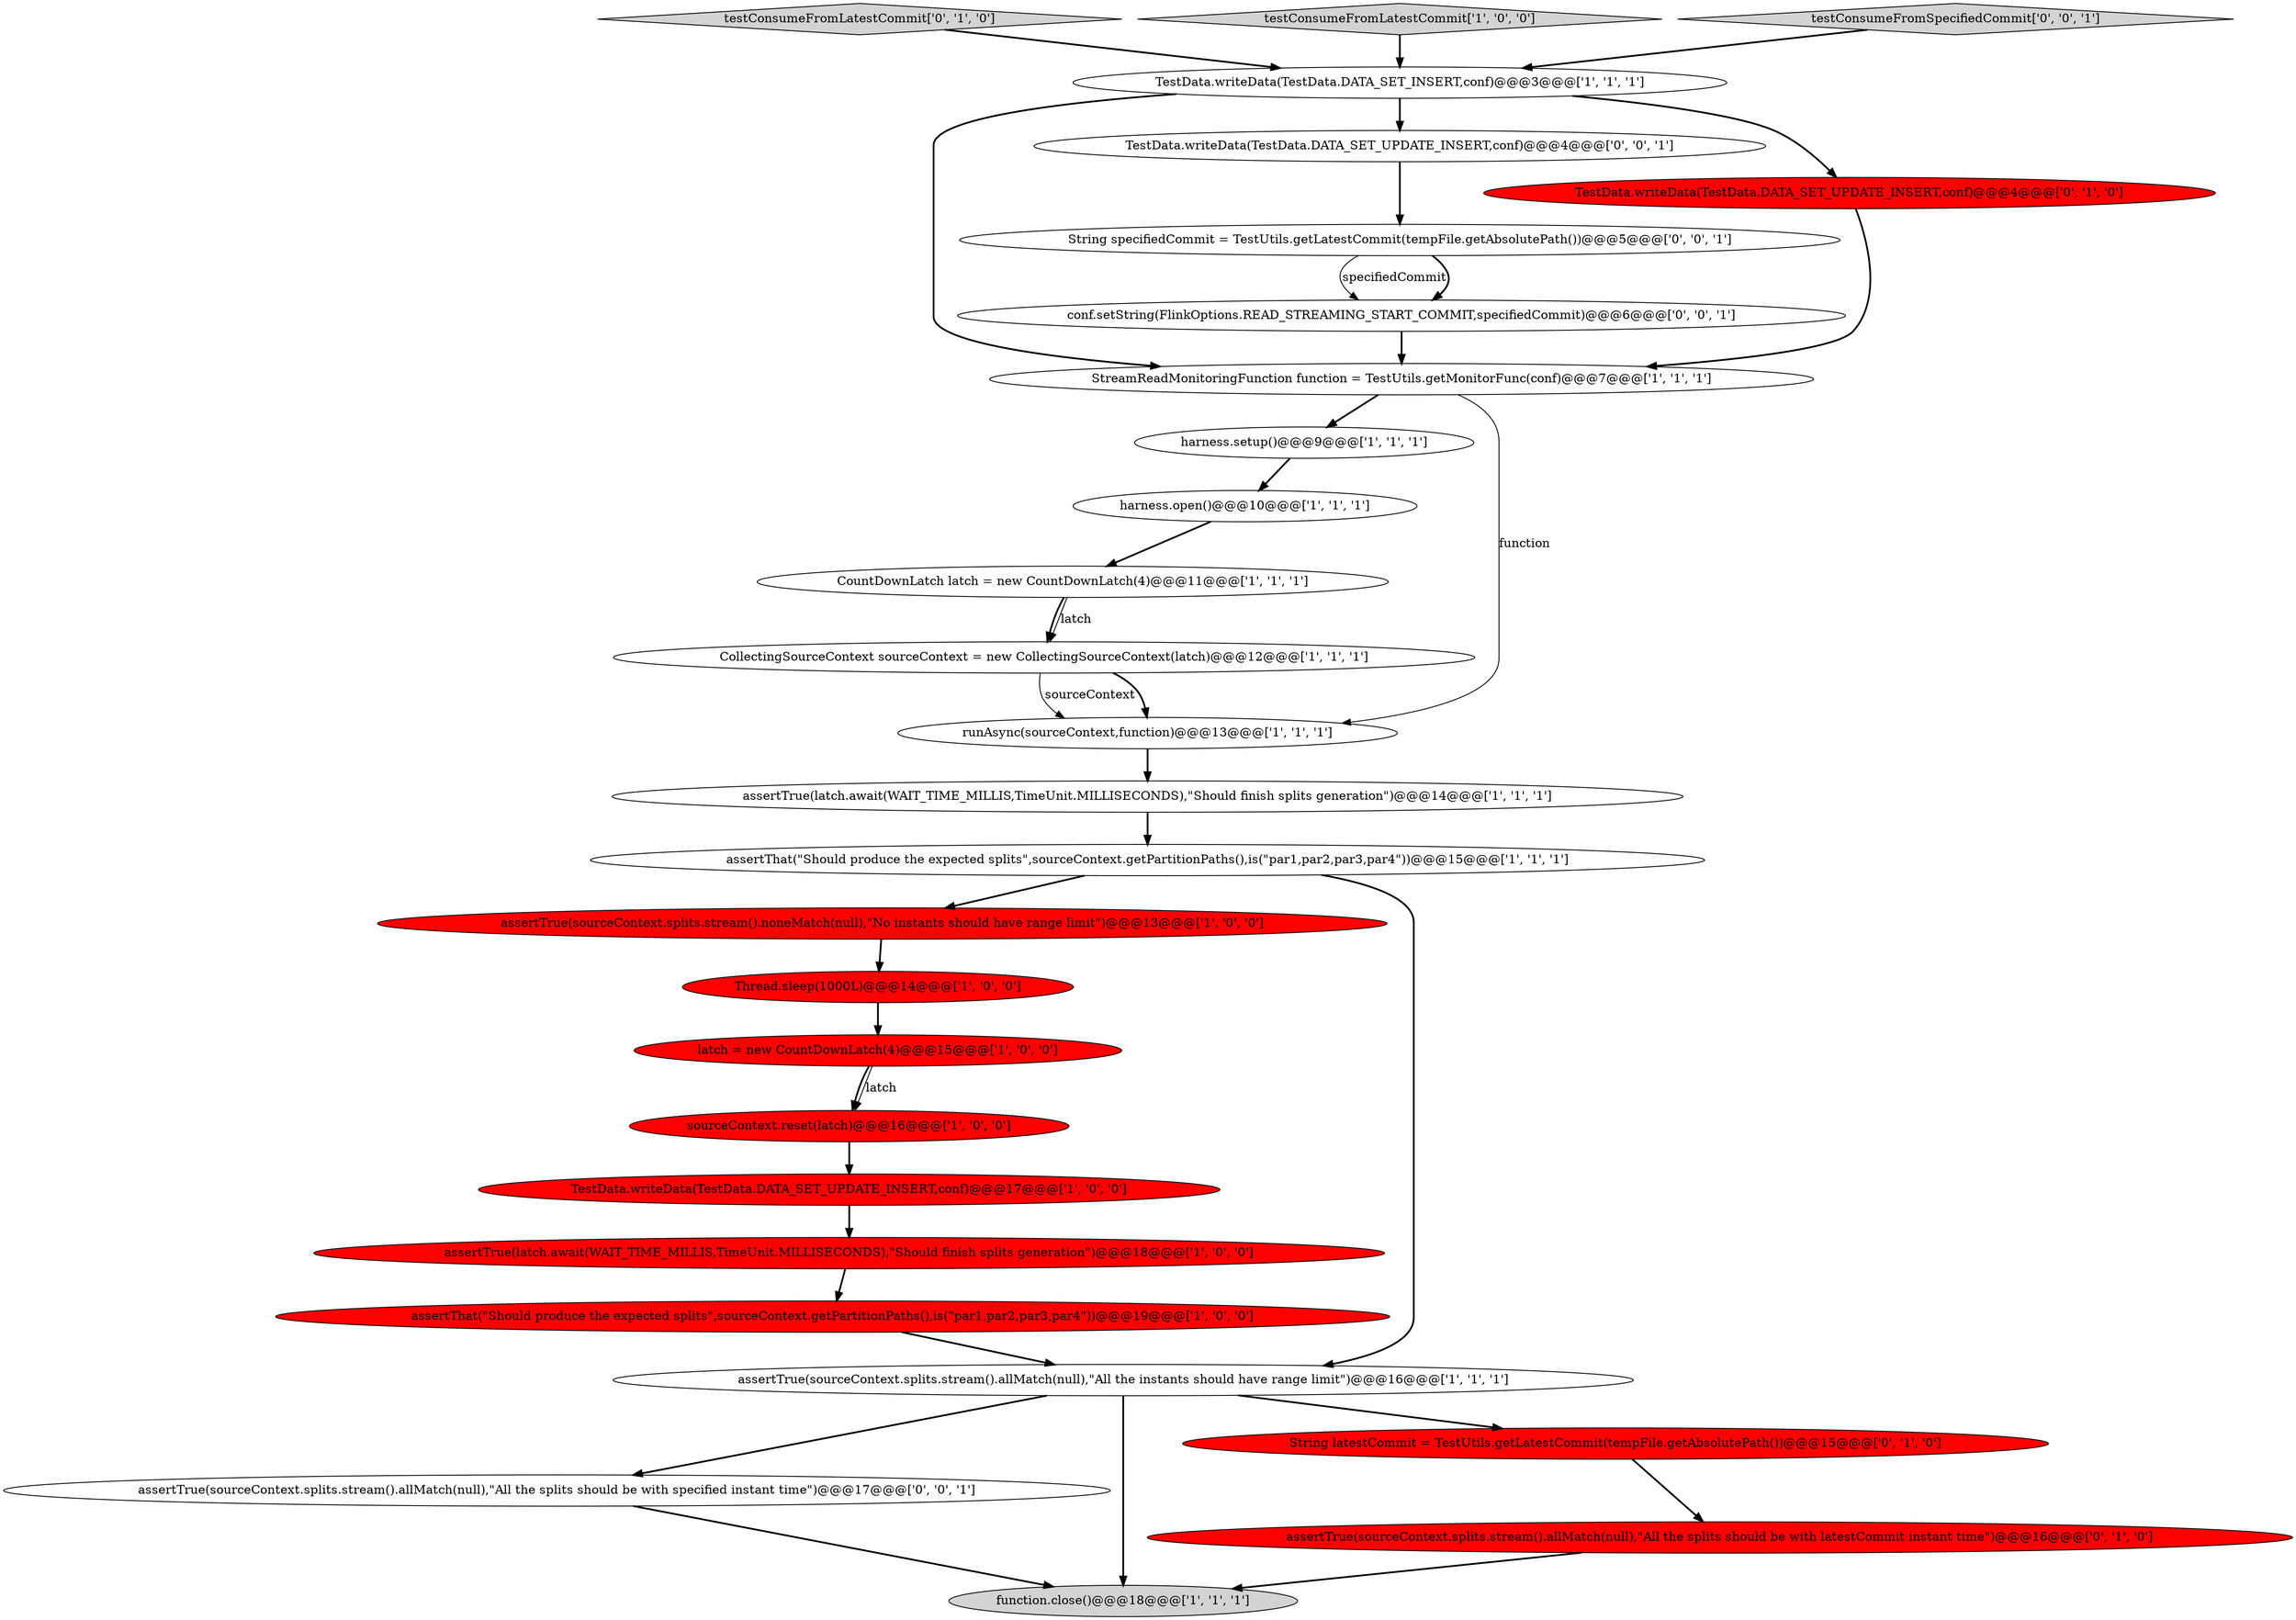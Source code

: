 digraph {
10 [style = filled, label = "harness.open()@@@10@@@['1', '1', '1']", fillcolor = white, shape = ellipse image = "AAA0AAABBB1BBB"];
0 [style = filled, label = "CollectingSourceContext sourceContext = new CollectingSourceContext(latch)@@@12@@@['1', '1', '1']", fillcolor = white, shape = ellipse image = "AAA0AAABBB1BBB"];
14 [style = filled, label = "assertTrue(latch.await(WAIT_TIME_MILLIS,TimeUnit.MILLISECONDS),\"Should finish splits generation\")@@@18@@@['1', '0', '0']", fillcolor = red, shape = ellipse image = "AAA1AAABBB1BBB"];
13 [style = filled, label = "StreamReadMonitoringFunction function = TestUtils.getMonitorFunc(conf)@@@7@@@['1', '1', '1']", fillcolor = white, shape = ellipse image = "AAA0AAABBB1BBB"];
22 [style = filled, label = "assertTrue(sourceContext.splits.stream().allMatch(null),\"All the splits should be with latestCommit instant time\")@@@16@@@['0', '1', '0']", fillcolor = red, shape = ellipse image = "AAA1AAABBB2BBB"];
16 [style = filled, label = "latch = new CountDownLatch(4)@@@15@@@['1', '0', '0']", fillcolor = red, shape = ellipse image = "AAA1AAABBB1BBB"];
25 [style = filled, label = "assertTrue(sourceContext.splits.stream().allMatch(null),\"All the splits should be with specified instant time\")@@@17@@@['0', '0', '1']", fillcolor = white, shape = ellipse image = "AAA0AAABBB3BBB"];
23 [style = filled, label = "TestData.writeData(TestData.DATA_SET_UPDATE_INSERT,conf)@@@4@@@['0', '0', '1']", fillcolor = white, shape = ellipse image = "AAA0AAABBB3BBB"];
19 [style = filled, label = "testConsumeFromLatestCommit['0', '1', '0']", fillcolor = lightgray, shape = diamond image = "AAA0AAABBB2BBB"];
1 [style = filled, label = "testConsumeFromLatestCommit['1', '0', '0']", fillcolor = lightgray, shape = diamond image = "AAA0AAABBB1BBB"];
12 [style = filled, label = "harness.setup()@@@9@@@['1', '1', '1']", fillcolor = white, shape = ellipse image = "AAA0AAABBB1BBB"];
6 [style = filled, label = "assertThat(\"Should produce the expected splits\",sourceContext.getPartitionPaths(),is(\"par1,par2,par3,par4\"))@@@15@@@['1', '1', '1']", fillcolor = white, shape = ellipse image = "AAA0AAABBB1BBB"];
21 [style = filled, label = "TestData.writeData(TestData.DATA_SET_UPDATE_INSERT,conf)@@@4@@@['0', '1', '0']", fillcolor = red, shape = ellipse image = "AAA1AAABBB2BBB"];
11 [style = filled, label = "runAsync(sourceContext,function)@@@13@@@['1', '1', '1']", fillcolor = white, shape = ellipse image = "AAA0AAABBB1BBB"];
2 [style = filled, label = "assertTrue(sourceContext.splits.stream().noneMatch(null),\"No instants should have range limit\")@@@13@@@['1', '0', '0']", fillcolor = red, shape = ellipse image = "AAA1AAABBB1BBB"];
27 [style = filled, label = "String specifiedCommit = TestUtils.getLatestCommit(tempFile.getAbsolutePath())@@@5@@@['0', '0', '1']", fillcolor = white, shape = ellipse image = "AAA0AAABBB3BBB"];
26 [style = filled, label = "conf.setString(FlinkOptions.READ_STREAMING_START_COMMIT,specifiedCommit)@@@6@@@['0', '0', '1']", fillcolor = white, shape = ellipse image = "AAA0AAABBB3BBB"];
3 [style = filled, label = "TestData.writeData(TestData.DATA_SET_UPDATE_INSERT,conf)@@@17@@@['1', '0', '0']", fillcolor = red, shape = ellipse image = "AAA1AAABBB1BBB"];
7 [style = filled, label = "assertTrue(latch.await(WAIT_TIME_MILLIS,TimeUnit.MILLISECONDS),\"Should finish splits generation\")@@@14@@@['1', '1', '1']", fillcolor = white, shape = ellipse image = "AAA0AAABBB1BBB"];
5 [style = filled, label = "function.close()@@@18@@@['1', '1', '1']", fillcolor = lightgray, shape = ellipse image = "AAA0AAABBB1BBB"];
24 [style = filled, label = "testConsumeFromSpecifiedCommit['0', '0', '1']", fillcolor = lightgray, shape = diamond image = "AAA0AAABBB3BBB"];
4 [style = filled, label = "assertThat(\"Should produce the expected splits\",sourceContext.getPartitionPaths(),is(\"par1,par2,par3,par4\"))@@@19@@@['1', '0', '0']", fillcolor = red, shape = ellipse image = "AAA1AAABBB1BBB"];
20 [style = filled, label = "String latestCommit = TestUtils.getLatestCommit(tempFile.getAbsolutePath())@@@15@@@['0', '1', '0']", fillcolor = red, shape = ellipse image = "AAA1AAABBB2BBB"];
17 [style = filled, label = "Thread.sleep(1000L)@@@14@@@['1', '0', '0']", fillcolor = red, shape = ellipse image = "AAA1AAABBB1BBB"];
8 [style = filled, label = "sourceContext.reset(latch)@@@16@@@['1', '0', '0']", fillcolor = red, shape = ellipse image = "AAA1AAABBB1BBB"];
15 [style = filled, label = "TestData.writeData(TestData.DATA_SET_INSERT,conf)@@@3@@@['1', '1', '1']", fillcolor = white, shape = ellipse image = "AAA0AAABBB1BBB"];
18 [style = filled, label = "assertTrue(sourceContext.splits.stream().allMatch(null),\"All the instants should have range limit\")@@@16@@@['1', '1', '1']", fillcolor = white, shape = ellipse image = "AAA0AAABBB1BBB"];
9 [style = filled, label = "CountDownLatch latch = new CountDownLatch(4)@@@11@@@['1', '1', '1']", fillcolor = white, shape = ellipse image = "AAA0AAABBB1BBB"];
2->17 [style = bold, label=""];
15->23 [style = bold, label=""];
13->11 [style = solid, label="function"];
15->13 [style = bold, label=""];
9->0 [style = bold, label=""];
23->27 [style = bold, label=""];
16->8 [style = bold, label=""];
24->15 [style = bold, label=""];
0->11 [style = solid, label="sourceContext"];
15->21 [style = bold, label=""];
16->8 [style = solid, label="latch"];
6->18 [style = bold, label=""];
1->15 [style = bold, label=""];
3->14 [style = bold, label=""];
8->3 [style = bold, label=""];
0->11 [style = bold, label=""];
4->18 [style = bold, label=""];
22->5 [style = bold, label=""];
27->26 [style = solid, label="specifiedCommit"];
26->13 [style = bold, label=""];
20->22 [style = bold, label=""];
6->2 [style = bold, label=""];
18->20 [style = bold, label=""];
12->10 [style = bold, label=""];
13->12 [style = bold, label=""];
9->0 [style = solid, label="latch"];
18->5 [style = bold, label=""];
7->6 [style = bold, label=""];
18->25 [style = bold, label=""];
25->5 [style = bold, label=""];
10->9 [style = bold, label=""];
19->15 [style = bold, label=""];
11->7 [style = bold, label=""];
17->16 [style = bold, label=""];
21->13 [style = bold, label=""];
14->4 [style = bold, label=""];
27->26 [style = bold, label=""];
}
